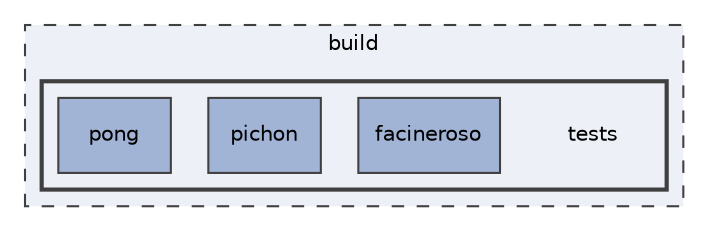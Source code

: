 digraph "/home/francisco/Projects/gameEngines/Pong/build/tests"
{
 // LATEX_PDF_SIZE
  edge [fontname="Helvetica",fontsize="10",labelfontname="Helvetica",labelfontsize="10"];
  node [fontname="Helvetica",fontsize="10",shape=record];
  compound=true
  subgraph clusterdir_4fef79e7177ba769987a8da36c892c5f {
    graph [ bgcolor="#edf0f7", pencolor="grey25", style="filled,dashed,", label="build", fontname="Helvetica", fontsize="10", URL="dir_4fef79e7177ba769987a8da36c892c5f.html"]
  subgraph clusterdir_a30fd5000947d323a9f363d528741348 {
    graph [ bgcolor="#edf0f7", pencolor="grey25", style="filled,bold,", label="", fontname="Helvetica", fontsize="10", URL="dir_a30fd5000947d323a9f363d528741348.html"]
    dir_a30fd5000947d323a9f363d528741348 [shape=plaintext, label="tests"];
  dir_fac4d39370056461e417e80c1bd55de9 [shape=box, label="facineroso", style="filled,", fillcolor="#a2b4d6", color="grey25", URL="dir_fac4d39370056461e417e80c1bd55de9.html"];
  dir_e758a4274330752215c8c7133743de6b [shape=box, label="pichon", style="filled,", fillcolor="#a2b4d6", color="grey25", URL="dir_e758a4274330752215c8c7133743de6b.html"];
  dir_90d4ed2bd49f24f484aef120f3b29cef [shape=box, label="pong", style="filled,", fillcolor="#a2b4d6", color="grey25", URL="dir_90d4ed2bd49f24f484aef120f3b29cef.html"];
  }
  }
}
